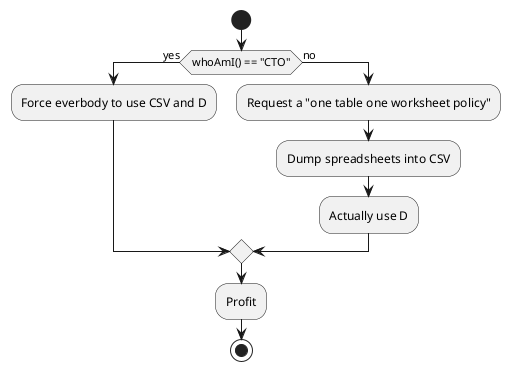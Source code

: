@startuml
start
if(whoAmI() == "CTO") then (yes)
	:Force everbody to use CSV and D;
else (no)
	:Request a "one table one worksheet policy";
	:Dump spreadsheets into CSV;
	:Actually use D;
endif
:Profit;
stop
@enduml
